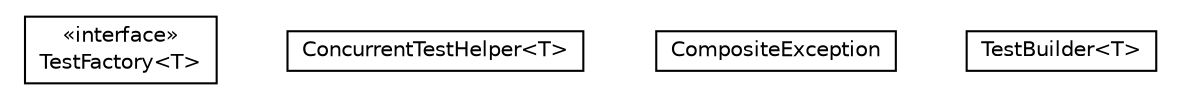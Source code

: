 #!/usr/local/bin/dot
#
# Class diagram 
# Generated by UMLGraph version R5_6-24-gf6e263 (http://www.umlgraph.org/)
#

digraph G {
	edge [fontname="Helvetica",fontsize=10,labelfontname="Helvetica",labelfontsize=10];
	node [fontname="Helvetica",fontsize=10,shape=plaintext];
	nodesep=0.25;
	ranksep=0.5;
	// com.orientechnologies.orient.test.TestFactory<T>
	c0 [label=<<table title="com.orientechnologies.orient.test.TestFactory" border="0" cellborder="1" cellspacing="0" cellpadding="2" port="p" href="./TestFactory.html">
		<tr><td><table border="0" cellspacing="0" cellpadding="1">
<tr><td align="center" balign="center"> &#171;interface&#187; </td></tr>
<tr><td align="center" balign="center"> TestFactory&lt;T&gt; </td></tr>
		</table></td></tr>
		</table>>, URL="./TestFactory.html", fontname="Helvetica", fontcolor="black", fontsize=10.0];
	// com.orientechnologies.orient.test.ConcurrentTestHelper<T>
	c1 [label=<<table title="com.orientechnologies.orient.test.ConcurrentTestHelper" border="0" cellborder="1" cellspacing="0" cellpadding="2" port="p" href="./ConcurrentTestHelper.html">
		<tr><td><table border="0" cellspacing="0" cellpadding="1">
<tr><td align="center" balign="center"> ConcurrentTestHelper&lt;T&gt; </td></tr>
		</table></td></tr>
		</table>>, URL="./ConcurrentTestHelper.html", fontname="Helvetica", fontcolor="black", fontsize=10.0];
	// com.orientechnologies.orient.test.CompositeException
	c2 [label=<<table title="com.orientechnologies.orient.test.CompositeException" border="0" cellborder="1" cellspacing="0" cellpadding="2" port="p" href="./CompositeException.html">
		<tr><td><table border="0" cellspacing="0" cellpadding="1">
<tr><td align="center" balign="center"> CompositeException </td></tr>
		</table></td></tr>
		</table>>, URL="./CompositeException.html", fontname="Helvetica", fontcolor="black", fontsize=10.0];
	// com.orientechnologies.orient.test.TestBuilder<T>
	c3 [label=<<table title="com.orientechnologies.orient.test.TestBuilder" border="0" cellborder="1" cellspacing="0" cellpadding="2" port="p" href="./TestBuilder.html">
		<tr><td><table border="0" cellspacing="0" cellpadding="1">
<tr><td align="center" balign="center"> TestBuilder&lt;T&gt; </td></tr>
		</table></td></tr>
		</table>>, URL="./TestBuilder.html", fontname="Helvetica", fontcolor="black", fontsize=10.0];
}

